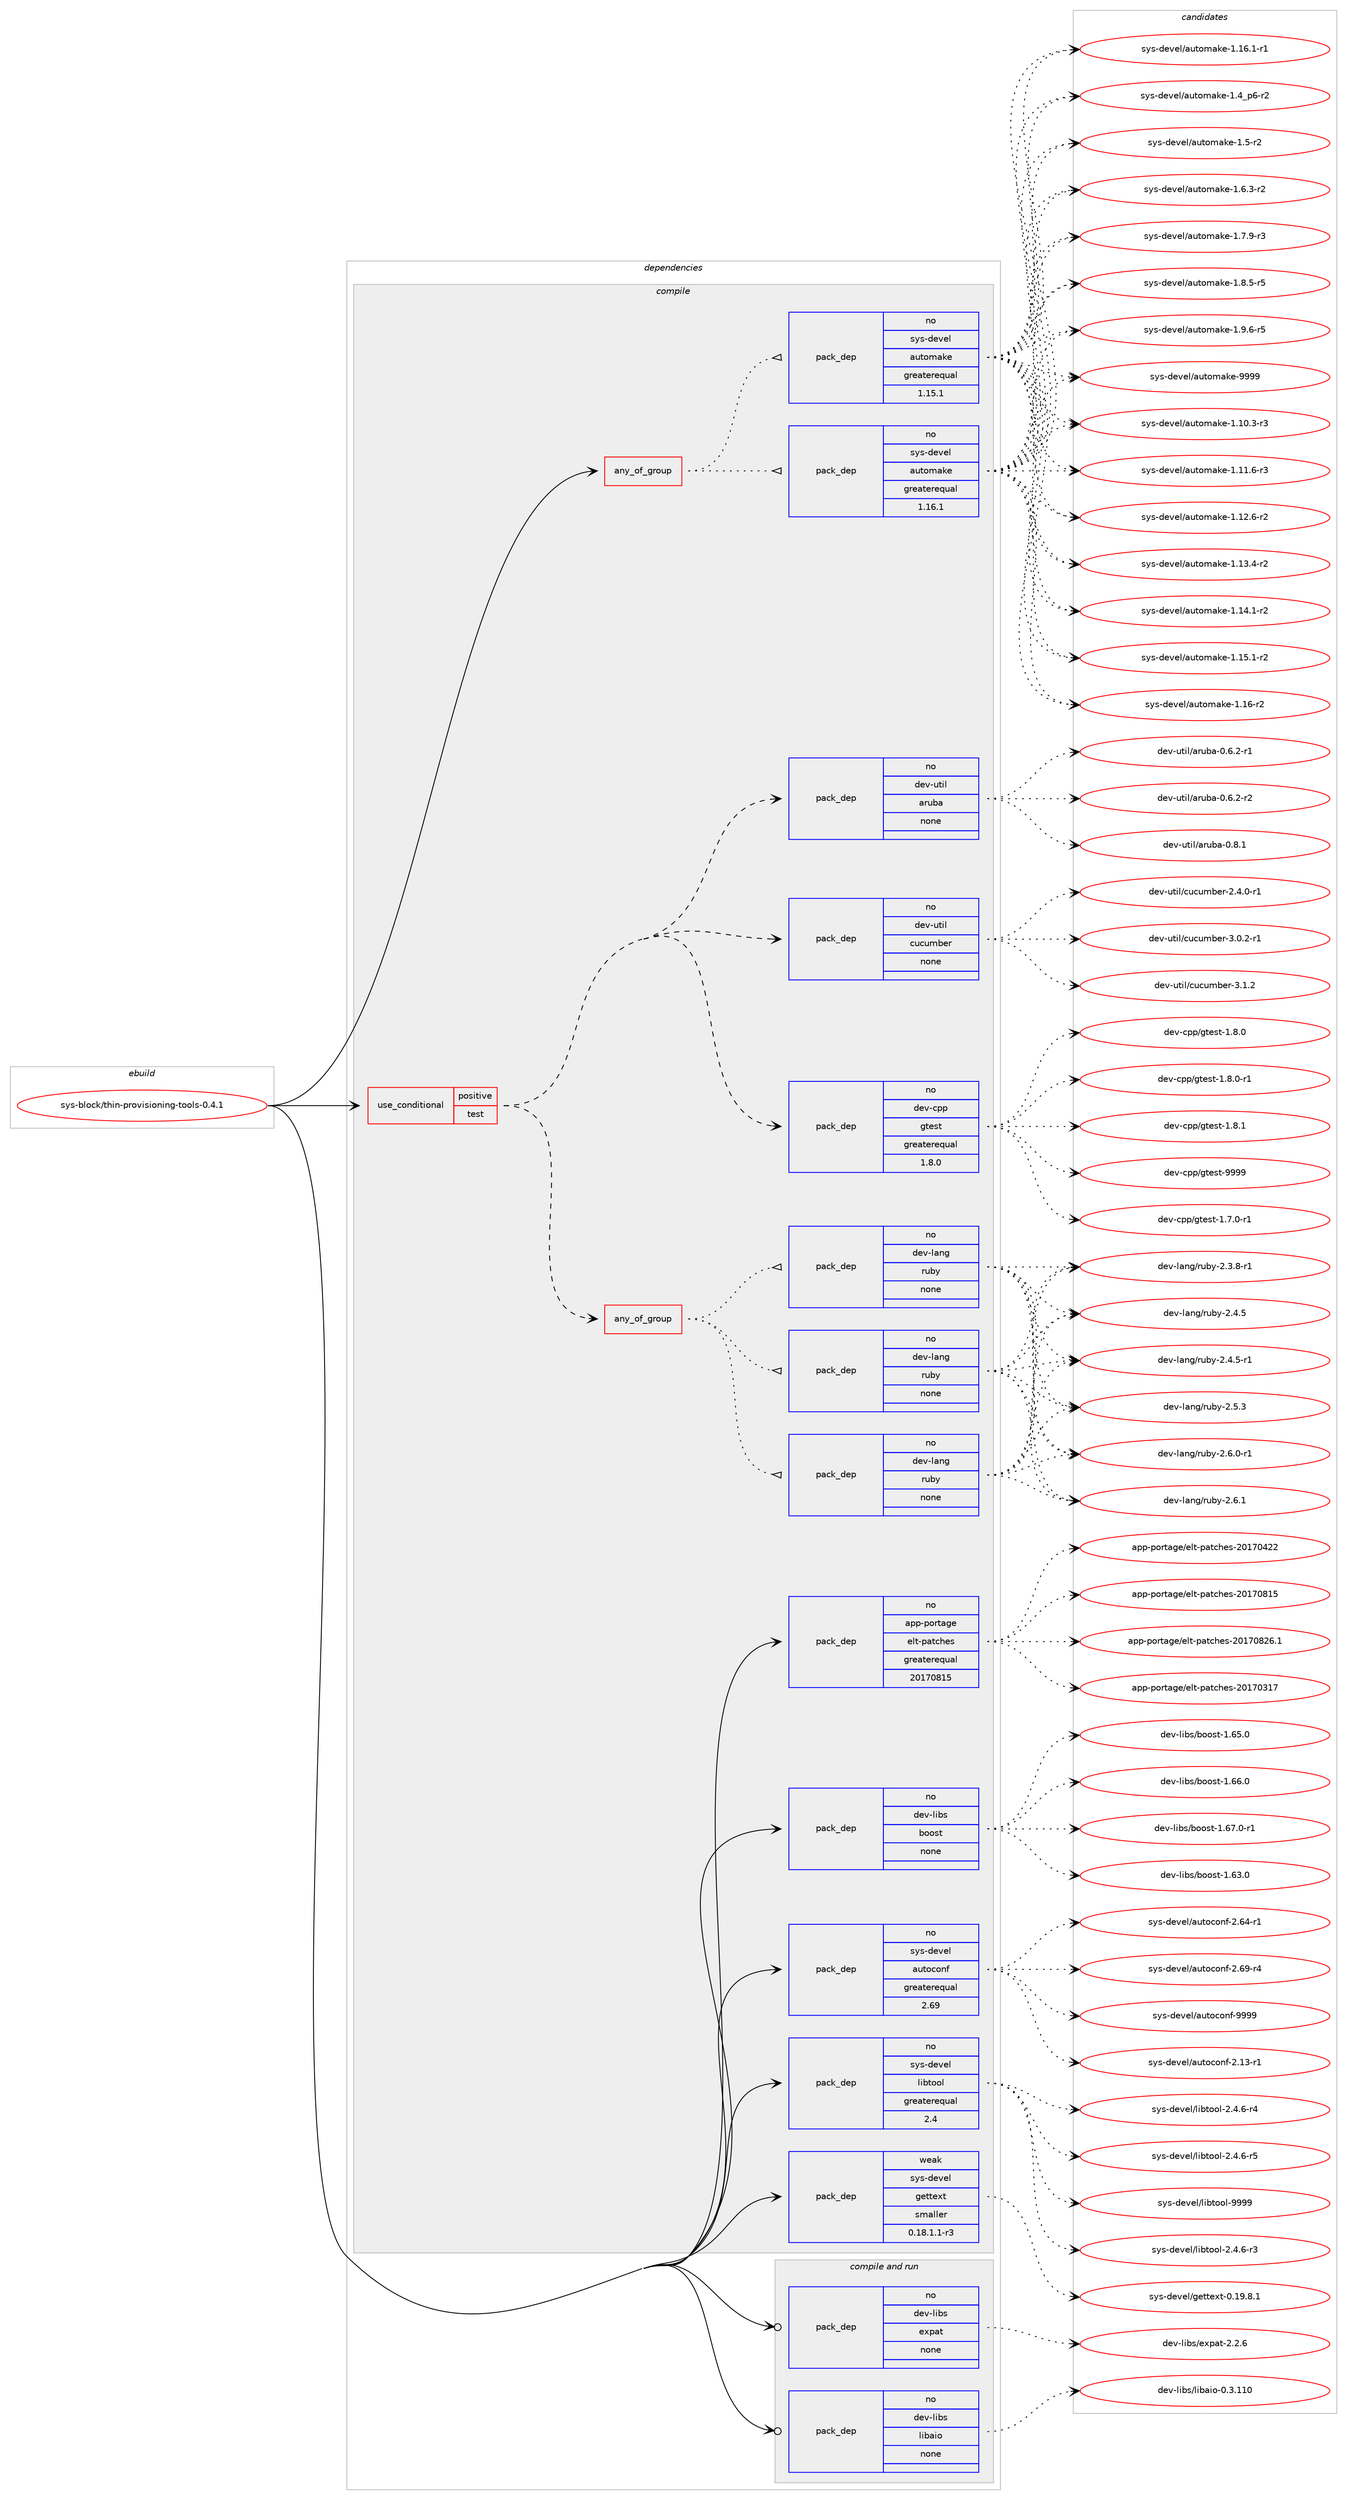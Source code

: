 digraph prolog {

# *************
# Graph options
# *************

newrank=true;
concentrate=true;
compound=true;
graph [rankdir=LR,fontname=Helvetica,fontsize=10,ranksep=1.5];#, ranksep=2.5, nodesep=0.2];
edge  [arrowhead=vee];
node  [fontname=Helvetica,fontsize=10];

# **********
# The ebuild
# **********

subgraph cluster_leftcol {
color=gray;
rank=same;
label=<<i>ebuild</i>>;
id [label="sys-block/thin-provisioning-tools-0.4.1", color=red, width=4, href="../sys-block/thin-provisioning-tools-0.4.1.svg"];
}

# ****************
# The dependencies
# ****************

subgraph cluster_midcol {
color=gray;
label=<<i>dependencies</i>>;
subgraph cluster_compile {
fillcolor="#eeeeee";
style=filled;
label=<<i>compile</i>>;
subgraph any27278 {
dependency1718998 [label=<<TABLE BORDER="0" CELLBORDER="1" CELLSPACING="0" CELLPADDING="4"><TR><TD CELLPADDING="10">any_of_group</TD></TR></TABLE>>, shape=none, color=red];subgraph pack1232726 {
dependency1718999 [label=<<TABLE BORDER="0" CELLBORDER="1" CELLSPACING="0" CELLPADDING="4" WIDTH="220"><TR><TD ROWSPAN="6" CELLPADDING="30">pack_dep</TD></TR><TR><TD WIDTH="110">no</TD></TR><TR><TD>sys-devel</TD></TR><TR><TD>automake</TD></TR><TR><TD>greaterequal</TD></TR><TR><TD>1.16.1</TD></TR></TABLE>>, shape=none, color=blue];
}
dependency1718998:e -> dependency1718999:w [weight=20,style="dotted",arrowhead="oinv"];
subgraph pack1232727 {
dependency1719000 [label=<<TABLE BORDER="0" CELLBORDER="1" CELLSPACING="0" CELLPADDING="4" WIDTH="220"><TR><TD ROWSPAN="6" CELLPADDING="30">pack_dep</TD></TR><TR><TD WIDTH="110">no</TD></TR><TR><TD>sys-devel</TD></TR><TR><TD>automake</TD></TR><TR><TD>greaterequal</TD></TR><TR><TD>1.15.1</TD></TR></TABLE>>, shape=none, color=blue];
}
dependency1718998:e -> dependency1719000:w [weight=20,style="dotted",arrowhead="oinv"];
}
id:e -> dependency1718998:w [weight=20,style="solid",arrowhead="vee"];
subgraph cond458114 {
dependency1719001 [label=<<TABLE BORDER="0" CELLBORDER="1" CELLSPACING="0" CELLPADDING="4"><TR><TD ROWSPAN="3" CELLPADDING="10">use_conditional</TD></TR><TR><TD>positive</TD></TR><TR><TD>test</TD></TR></TABLE>>, shape=none, color=red];
subgraph any27279 {
dependency1719002 [label=<<TABLE BORDER="0" CELLBORDER="1" CELLSPACING="0" CELLPADDING="4"><TR><TD CELLPADDING="10">any_of_group</TD></TR></TABLE>>, shape=none, color=red];subgraph pack1232728 {
dependency1719003 [label=<<TABLE BORDER="0" CELLBORDER="1" CELLSPACING="0" CELLPADDING="4" WIDTH="220"><TR><TD ROWSPAN="6" CELLPADDING="30">pack_dep</TD></TR><TR><TD WIDTH="110">no</TD></TR><TR><TD>dev-lang</TD></TR><TR><TD>ruby</TD></TR><TR><TD>none</TD></TR><TR><TD></TD></TR></TABLE>>, shape=none, color=blue];
}
dependency1719002:e -> dependency1719003:w [weight=20,style="dotted",arrowhead="oinv"];
subgraph pack1232729 {
dependency1719004 [label=<<TABLE BORDER="0" CELLBORDER="1" CELLSPACING="0" CELLPADDING="4" WIDTH="220"><TR><TD ROWSPAN="6" CELLPADDING="30">pack_dep</TD></TR><TR><TD WIDTH="110">no</TD></TR><TR><TD>dev-lang</TD></TR><TR><TD>ruby</TD></TR><TR><TD>none</TD></TR><TR><TD></TD></TR></TABLE>>, shape=none, color=blue];
}
dependency1719002:e -> dependency1719004:w [weight=20,style="dotted",arrowhead="oinv"];
subgraph pack1232730 {
dependency1719005 [label=<<TABLE BORDER="0" CELLBORDER="1" CELLSPACING="0" CELLPADDING="4" WIDTH="220"><TR><TD ROWSPAN="6" CELLPADDING="30">pack_dep</TD></TR><TR><TD WIDTH="110">no</TD></TR><TR><TD>dev-lang</TD></TR><TR><TD>ruby</TD></TR><TR><TD>none</TD></TR><TR><TD></TD></TR></TABLE>>, shape=none, color=blue];
}
dependency1719002:e -> dependency1719005:w [weight=20,style="dotted",arrowhead="oinv"];
}
dependency1719001:e -> dependency1719002:w [weight=20,style="dashed",arrowhead="vee"];
subgraph pack1232731 {
dependency1719006 [label=<<TABLE BORDER="0" CELLBORDER="1" CELLSPACING="0" CELLPADDING="4" WIDTH="220"><TR><TD ROWSPAN="6" CELLPADDING="30">pack_dep</TD></TR><TR><TD WIDTH="110">no</TD></TR><TR><TD>dev-cpp</TD></TR><TR><TD>gtest</TD></TR><TR><TD>greaterequal</TD></TR><TR><TD>1.8.0</TD></TR></TABLE>>, shape=none, color=blue];
}
dependency1719001:e -> dependency1719006:w [weight=20,style="dashed",arrowhead="vee"];
subgraph pack1232732 {
dependency1719007 [label=<<TABLE BORDER="0" CELLBORDER="1" CELLSPACING="0" CELLPADDING="4" WIDTH="220"><TR><TD ROWSPAN="6" CELLPADDING="30">pack_dep</TD></TR><TR><TD WIDTH="110">no</TD></TR><TR><TD>dev-util</TD></TR><TR><TD>cucumber</TD></TR><TR><TD>none</TD></TR><TR><TD></TD></TR></TABLE>>, shape=none, color=blue];
}
dependency1719001:e -> dependency1719007:w [weight=20,style="dashed",arrowhead="vee"];
subgraph pack1232733 {
dependency1719008 [label=<<TABLE BORDER="0" CELLBORDER="1" CELLSPACING="0" CELLPADDING="4" WIDTH="220"><TR><TD ROWSPAN="6" CELLPADDING="30">pack_dep</TD></TR><TR><TD WIDTH="110">no</TD></TR><TR><TD>dev-util</TD></TR><TR><TD>aruba</TD></TR><TR><TD>none</TD></TR><TR><TD></TD></TR></TABLE>>, shape=none, color=blue];
}
dependency1719001:e -> dependency1719008:w [weight=20,style="dashed",arrowhead="vee"];
}
id:e -> dependency1719001:w [weight=20,style="solid",arrowhead="vee"];
subgraph pack1232734 {
dependency1719009 [label=<<TABLE BORDER="0" CELLBORDER="1" CELLSPACING="0" CELLPADDING="4" WIDTH="220"><TR><TD ROWSPAN="6" CELLPADDING="30">pack_dep</TD></TR><TR><TD WIDTH="110">no</TD></TR><TR><TD>app-portage</TD></TR><TR><TD>elt-patches</TD></TR><TR><TD>greaterequal</TD></TR><TR><TD>20170815</TD></TR></TABLE>>, shape=none, color=blue];
}
id:e -> dependency1719009:w [weight=20,style="solid",arrowhead="vee"];
subgraph pack1232735 {
dependency1719010 [label=<<TABLE BORDER="0" CELLBORDER="1" CELLSPACING="0" CELLPADDING="4" WIDTH="220"><TR><TD ROWSPAN="6" CELLPADDING="30">pack_dep</TD></TR><TR><TD WIDTH="110">no</TD></TR><TR><TD>dev-libs</TD></TR><TR><TD>boost</TD></TR><TR><TD>none</TD></TR><TR><TD></TD></TR></TABLE>>, shape=none, color=blue];
}
id:e -> dependency1719010:w [weight=20,style="solid",arrowhead="vee"];
subgraph pack1232736 {
dependency1719011 [label=<<TABLE BORDER="0" CELLBORDER="1" CELLSPACING="0" CELLPADDING="4" WIDTH="220"><TR><TD ROWSPAN="6" CELLPADDING="30">pack_dep</TD></TR><TR><TD WIDTH="110">no</TD></TR><TR><TD>sys-devel</TD></TR><TR><TD>autoconf</TD></TR><TR><TD>greaterequal</TD></TR><TR><TD>2.69</TD></TR></TABLE>>, shape=none, color=blue];
}
id:e -> dependency1719011:w [weight=20,style="solid",arrowhead="vee"];
subgraph pack1232737 {
dependency1719012 [label=<<TABLE BORDER="0" CELLBORDER="1" CELLSPACING="0" CELLPADDING="4" WIDTH="220"><TR><TD ROWSPAN="6" CELLPADDING="30">pack_dep</TD></TR><TR><TD WIDTH="110">no</TD></TR><TR><TD>sys-devel</TD></TR><TR><TD>libtool</TD></TR><TR><TD>greaterequal</TD></TR><TR><TD>2.4</TD></TR></TABLE>>, shape=none, color=blue];
}
id:e -> dependency1719012:w [weight=20,style="solid",arrowhead="vee"];
subgraph pack1232738 {
dependency1719013 [label=<<TABLE BORDER="0" CELLBORDER="1" CELLSPACING="0" CELLPADDING="4" WIDTH="220"><TR><TD ROWSPAN="6" CELLPADDING="30">pack_dep</TD></TR><TR><TD WIDTH="110">weak</TD></TR><TR><TD>sys-devel</TD></TR><TR><TD>gettext</TD></TR><TR><TD>smaller</TD></TR><TR><TD>0.18.1.1-r3</TD></TR></TABLE>>, shape=none, color=blue];
}
id:e -> dependency1719013:w [weight=20,style="solid",arrowhead="vee"];
}
subgraph cluster_compileandrun {
fillcolor="#eeeeee";
style=filled;
label=<<i>compile and run</i>>;
subgraph pack1232739 {
dependency1719014 [label=<<TABLE BORDER="0" CELLBORDER="1" CELLSPACING="0" CELLPADDING="4" WIDTH="220"><TR><TD ROWSPAN="6" CELLPADDING="30">pack_dep</TD></TR><TR><TD WIDTH="110">no</TD></TR><TR><TD>dev-libs</TD></TR><TR><TD>expat</TD></TR><TR><TD>none</TD></TR><TR><TD></TD></TR></TABLE>>, shape=none, color=blue];
}
id:e -> dependency1719014:w [weight=20,style="solid",arrowhead="odotvee"];
subgraph pack1232740 {
dependency1719015 [label=<<TABLE BORDER="0" CELLBORDER="1" CELLSPACING="0" CELLPADDING="4" WIDTH="220"><TR><TD ROWSPAN="6" CELLPADDING="30">pack_dep</TD></TR><TR><TD WIDTH="110">no</TD></TR><TR><TD>dev-libs</TD></TR><TR><TD>libaio</TD></TR><TR><TD>none</TD></TR><TR><TD></TD></TR></TABLE>>, shape=none, color=blue];
}
id:e -> dependency1719015:w [weight=20,style="solid",arrowhead="odotvee"];
}
subgraph cluster_run {
fillcolor="#eeeeee";
style=filled;
label=<<i>run</i>>;
}
}

# **************
# The candidates
# **************

subgraph cluster_choices {
rank=same;
color=gray;
label=<<i>candidates</i>>;

subgraph choice1232726 {
color=black;
nodesep=1;
choice11512111545100101118101108479711711611110997107101454946494846514511451 [label="sys-devel/automake-1.10.3-r3", color=red, width=4,href="../sys-devel/automake-1.10.3-r3.svg"];
choice11512111545100101118101108479711711611110997107101454946494946544511451 [label="sys-devel/automake-1.11.6-r3", color=red, width=4,href="../sys-devel/automake-1.11.6-r3.svg"];
choice11512111545100101118101108479711711611110997107101454946495046544511450 [label="sys-devel/automake-1.12.6-r2", color=red, width=4,href="../sys-devel/automake-1.12.6-r2.svg"];
choice11512111545100101118101108479711711611110997107101454946495146524511450 [label="sys-devel/automake-1.13.4-r2", color=red, width=4,href="../sys-devel/automake-1.13.4-r2.svg"];
choice11512111545100101118101108479711711611110997107101454946495246494511450 [label="sys-devel/automake-1.14.1-r2", color=red, width=4,href="../sys-devel/automake-1.14.1-r2.svg"];
choice11512111545100101118101108479711711611110997107101454946495346494511450 [label="sys-devel/automake-1.15.1-r2", color=red, width=4,href="../sys-devel/automake-1.15.1-r2.svg"];
choice1151211154510010111810110847971171161111099710710145494649544511450 [label="sys-devel/automake-1.16-r2", color=red, width=4,href="../sys-devel/automake-1.16-r2.svg"];
choice11512111545100101118101108479711711611110997107101454946495446494511449 [label="sys-devel/automake-1.16.1-r1", color=red, width=4,href="../sys-devel/automake-1.16.1-r1.svg"];
choice115121115451001011181011084797117116111109971071014549465295112544511450 [label="sys-devel/automake-1.4_p6-r2", color=red, width=4,href="../sys-devel/automake-1.4_p6-r2.svg"];
choice11512111545100101118101108479711711611110997107101454946534511450 [label="sys-devel/automake-1.5-r2", color=red, width=4,href="../sys-devel/automake-1.5-r2.svg"];
choice115121115451001011181011084797117116111109971071014549465446514511450 [label="sys-devel/automake-1.6.3-r2", color=red, width=4,href="../sys-devel/automake-1.6.3-r2.svg"];
choice115121115451001011181011084797117116111109971071014549465546574511451 [label="sys-devel/automake-1.7.9-r3", color=red, width=4,href="../sys-devel/automake-1.7.9-r3.svg"];
choice115121115451001011181011084797117116111109971071014549465646534511453 [label="sys-devel/automake-1.8.5-r5", color=red, width=4,href="../sys-devel/automake-1.8.5-r5.svg"];
choice115121115451001011181011084797117116111109971071014549465746544511453 [label="sys-devel/automake-1.9.6-r5", color=red, width=4,href="../sys-devel/automake-1.9.6-r5.svg"];
choice115121115451001011181011084797117116111109971071014557575757 [label="sys-devel/automake-9999", color=red, width=4,href="../sys-devel/automake-9999.svg"];
dependency1718999:e -> choice11512111545100101118101108479711711611110997107101454946494846514511451:w [style=dotted,weight="100"];
dependency1718999:e -> choice11512111545100101118101108479711711611110997107101454946494946544511451:w [style=dotted,weight="100"];
dependency1718999:e -> choice11512111545100101118101108479711711611110997107101454946495046544511450:w [style=dotted,weight="100"];
dependency1718999:e -> choice11512111545100101118101108479711711611110997107101454946495146524511450:w [style=dotted,weight="100"];
dependency1718999:e -> choice11512111545100101118101108479711711611110997107101454946495246494511450:w [style=dotted,weight="100"];
dependency1718999:e -> choice11512111545100101118101108479711711611110997107101454946495346494511450:w [style=dotted,weight="100"];
dependency1718999:e -> choice1151211154510010111810110847971171161111099710710145494649544511450:w [style=dotted,weight="100"];
dependency1718999:e -> choice11512111545100101118101108479711711611110997107101454946495446494511449:w [style=dotted,weight="100"];
dependency1718999:e -> choice115121115451001011181011084797117116111109971071014549465295112544511450:w [style=dotted,weight="100"];
dependency1718999:e -> choice11512111545100101118101108479711711611110997107101454946534511450:w [style=dotted,weight="100"];
dependency1718999:e -> choice115121115451001011181011084797117116111109971071014549465446514511450:w [style=dotted,weight="100"];
dependency1718999:e -> choice115121115451001011181011084797117116111109971071014549465546574511451:w [style=dotted,weight="100"];
dependency1718999:e -> choice115121115451001011181011084797117116111109971071014549465646534511453:w [style=dotted,weight="100"];
dependency1718999:e -> choice115121115451001011181011084797117116111109971071014549465746544511453:w [style=dotted,weight="100"];
dependency1718999:e -> choice115121115451001011181011084797117116111109971071014557575757:w [style=dotted,weight="100"];
}
subgraph choice1232727 {
color=black;
nodesep=1;
choice11512111545100101118101108479711711611110997107101454946494846514511451 [label="sys-devel/automake-1.10.3-r3", color=red, width=4,href="../sys-devel/automake-1.10.3-r3.svg"];
choice11512111545100101118101108479711711611110997107101454946494946544511451 [label="sys-devel/automake-1.11.6-r3", color=red, width=4,href="../sys-devel/automake-1.11.6-r3.svg"];
choice11512111545100101118101108479711711611110997107101454946495046544511450 [label="sys-devel/automake-1.12.6-r2", color=red, width=4,href="../sys-devel/automake-1.12.6-r2.svg"];
choice11512111545100101118101108479711711611110997107101454946495146524511450 [label="sys-devel/automake-1.13.4-r2", color=red, width=4,href="../sys-devel/automake-1.13.4-r2.svg"];
choice11512111545100101118101108479711711611110997107101454946495246494511450 [label="sys-devel/automake-1.14.1-r2", color=red, width=4,href="../sys-devel/automake-1.14.1-r2.svg"];
choice11512111545100101118101108479711711611110997107101454946495346494511450 [label="sys-devel/automake-1.15.1-r2", color=red, width=4,href="../sys-devel/automake-1.15.1-r2.svg"];
choice1151211154510010111810110847971171161111099710710145494649544511450 [label="sys-devel/automake-1.16-r2", color=red, width=4,href="../sys-devel/automake-1.16-r2.svg"];
choice11512111545100101118101108479711711611110997107101454946495446494511449 [label="sys-devel/automake-1.16.1-r1", color=red, width=4,href="../sys-devel/automake-1.16.1-r1.svg"];
choice115121115451001011181011084797117116111109971071014549465295112544511450 [label="sys-devel/automake-1.4_p6-r2", color=red, width=4,href="../sys-devel/automake-1.4_p6-r2.svg"];
choice11512111545100101118101108479711711611110997107101454946534511450 [label="sys-devel/automake-1.5-r2", color=red, width=4,href="../sys-devel/automake-1.5-r2.svg"];
choice115121115451001011181011084797117116111109971071014549465446514511450 [label="sys-devel/automake-1.6.3-r2", color=red, width=4,href="../sys-devel/automake-1.6.3-r2.svg"];
choice115121115451001011181011084797117116111109971071014549465546574511451 [label="sys-devel/automake-1.7.9-r3", color=red, width=4,href="../sys-devel/automake-1.7.9-r3.svg"];
choice115121115451001011181011084797117116111109971071014549465646534511453 [label="sys-devel/automake-1.8.5-r5", color=red, width=4,href="../sys-devel/automake-1.8.5-r5.svg"];
choice115121115451001011181011084797117116111109971071014549465746544511453 [label="sys-devel/automake-1.9.6-r5", color=red, width=4,href="../sys-devel/automake-1.9.6-r5.svg"];
choice115121115451001011181011084797117116111109971071014557575757 [label="sys-devel/automake-9999", color=red, width=4,href="../sys-devel/automake-9999.svg"];
dependency1719000:e -> choice11512111545100101118101108479711711611110997107101454946494846514511451:w [style=dotted,weight="100"];
dependency1719000:e -> choice11512111545100101118101108479711711611110997107101454946494946544511451:w [style=dotted,weight="100"];
dependency1719000:e -> choice11512111545100101118101108479711711611110997107101454946495046544511450:w [style=dotted,weight="100"];
dependency1719000:e -> choice11512111545100101118101108479711711611110997107101454946495146524511450:w [style=dotted,weight="100"];
dependency1719000:e -> choice11512111545100101118101108479711711611110997107101454946495246494511450:w [style=dotted,weight="100"];
dependency1719000:e -> choice11512111545100101118101108479711711611110997107101454946495346494511450:w [style=dotted,weight="100"];
dependency1719000:e -> choice1151211154510010111810110847971171161111099710710145494649544511450:w [style=dotted,weight="100"];
dependency1719000:e -> choice11512111545100101118101108479711711611110997107101454946495446494511449:w [style=dotted,weight="100"];
dependency1719000:e -> choice115121115451001011181011084797117116111109971071014549465295112544511450:w [style=dotted,weight="100"];
dependency1719000:e -> choice11512111545100101118101108479711711611110997107101454946534511450:w [style=dotted,weight="100"];
dependency1719000:e -> choice115121115451001011181011084797117116111109971071014549465446514511450:w [style=dotted,weight="100"];
dependency1719000:e -> choice115121115451001011181011084797117116111109971071014549465546574511451:w [style=dotted,weight="100"];
dependency1719000:e -> choice115121115451001011181011084797117116111109971071014549465646534511453:w [style=dotted,weight="100"];
dependency1719000:e -> choice115121115451001011181011084797117116111109971071014549465746544511453:w [style=dotted,weight="100"];
dependency1719000:e -> choice115121115451001011181011084797117116111109971071014557575757:w [style=dotted,weight="100"];
}
subgraph choice1232728 {
color=black;
nodesep=1;
choice100101118451089711010347114117981214550465146564511449 [label="dev-lang/ruby-2.3.8-r1", color=red, width=4,href="../dev-lang/ruby-2.3.8-r1.svg"];
choice10010111845108971101034711411798121455046524653 [label="dev-lang/ruby-2.4.5", color=red, width=4,href="../dev-lang/ruby-2.4.5.svg"];
choice100101118451089711010347114117981214550465246534511449 [label="dev-lang/ruby-2.4.5-r1", color=red, width=4,href="../dev-lang/ruby-2.4.5-r1.svg"];
choice10010111845108971101034711411798121455046534651 [label="dev-lang/ruby-2.5.3", color=red, width=4,href="../dev-lang/ruby-2.5.3.svg"];
choice100101118451089711010347114117981214550465446484511449 [label="dev-lang/ruby-2.6.0-r1", color=red, width=4,href="../dev-lang/ruby-2.6.0-r1.svg"];
choice10010111845108971101034711411798121455046544649 [label="dev-lang/ruby-2.6.1", color=red, width=4,href="../dev-lang/ruby-2.6.1.svg"];
dependency1719003:e -> choice100101118451089711010347114117981214550465146564511449:w [style=dotted,weight="100"];
dependency1719003:e -> choice10010111845108971101034711411798121455046524653:w [style=dotted,weight="100"];
dependency1719003:e -> choice100101118451089711010347114117981214550465246534511449:w [style=dotted,weight="100"];
dependency1719003:e -> choice10010111845108971101034711411798121455046534651:w [style=dotted,weight="100"];
dependency1719003:e -> choice100101118451089711010347114117981214550465446484511449:w [style=dotted,weight="100"];
dependency1719003:e -> choice10010111845108971101034711411798121455046544649:w [style=dotted,weight="100"];
}
subgraph choice1232729 {
color=black;
nodesep=1;
choice100101118451089711010347114117981214550465146564511449 [label="dev-lang/ruby-2.3.8-r1", color=red, width=4,href="../dev-lang/ruby-2.3.8-r1.svg"];
choice10010111845108971101034711411798121455046524653 [label="dev-lang/ruby-2.4.5", color=red, width=4,href="../dev-lang/ruby-2.4.5.svg"];
choice100101118451089711010347114117981214550465246534511449 [label="dev-lang/ruby-2.4.5-r1", color=red, width=4,href="../dev-lang/ruby-2.4.5-r1.svg"];
choice10010111845108971101034711411798121455046534651 [label="dev-lang/ruby-2.5.3", color=red, width=4,href="../dev-lang/ruby-2.5.3.svg"];
choice100101118451089711010347114117981214550465446484511449 [label="dev-lang/ruby-2.6.0-r1", color=red, width=4,href="../dev-lang/ruby-2.6.0-r1.svg"];
choice10010111845108971101034711411798121455046544649 [label="dev-lang/ruby-2.6.1", color=red, width=4,href="../dev-lang/ruby-2.6.1.svg"];
dependency1719004:e -> choice100101118451089711010347114117981214550465146564511449:w [style=dotted,weight="100"];
dependency1719004:e -> choice10010111845108971101034711411798121455046524653:w [style=dotted,weight="100"];
dependency1719004:e -> choice100101118451089711010347114117981214550465246534511449:w [style=dotted,weight="100"];
dependency1719004:e -> choice10010111845108971101034711411798121455046534651:w [style=dotted,weight="100"];
dependency1719004:e -> choice100101118451089711010347114117981214550465446484511449:w [style=dotted,weight="100"];
dependency1719004:e -> choice10010111845108971101034711411798121455046544649:w [style=dotted,weight="100"];
}
subgraph choice1232730 {
color=black;
nodesep=1;
choice100101118451089711010347114117981214550465146564511449 [label="dev-lang/ruby-2.3.8-r1", color=red, width=4,href="../dev-lang/ruby-2.3.8-r1.svg"];
choice10010111845108971101034711411798121455046524653 [label="dev-lang/ruby-2.4.5", color=red, width=4,href="../dev-lang/ruby-2.4.5.svg"];
choice100101118451089711010347114117981214550465246534511449 [label="dev-lang/ruby-2.4.5-r1", color=red, width=4,href="../dev-lang/ruby-2.4.5-r1.svg"];
choice10010111845108971101034711411798121455046534651 [label="dev-lang/ruby-2.5.3", color=red, width=4,href="../dev-lang/ruby-2.5.3.svg"];
choice100101118451089711010347114117981214550465446484511449 [label="dev-lang/ruby-2.6.0-r1", color=red, width=4,href="../dev-lang/ruby-2.6.0-r1.svg"];
choice10010111845108971101034711411798121455046544649 [label="dev-lang/ruby-2.6.1", color=red, width=4,href="../dev-lang/ruby-2.6.1.svg"];
dependency1719005:e -> choice100101118451089711010347114117981214550465146564511449:w [style=dotted,weight="100"];
dependency1719005:e -> choice10010111845108971101034711411798121455046524653:w [style=dotted,weight="100"];
dependency1719005:e -> choice100101118451089711010347114117981214550465246534511449:w [style=dotted,weight="100"];
dependency1719005:e -> choice10010111845108971101034711411798121455046534651:w [style=dotted,weight="100"];
dependency1719005:e -> choice100101118451089711010347114117981214550465446484511449:w [style=dotted,weight="100"];
dependency1719005:e -> choice10010111845108971101034711411798121455046544649:w [style=dotted,weight="100"];
}
subgraph choice1232731 {
color=black;
nodesep=1;
choice1001011184599112112471031161011151164549465546484511449 [label="dev-cpp/gtest-1.7.0-r1", color=red, width=4,href="../dev-cpp/gtest-1.7.0-r1.svg"];
choice100101118459911211247103116101115116454946564648 [label="dev-cpp/gtest-1.8.0", color=red, width=4,href="../dev-cpp/gtest-1.8.0.svg"];
choice1001011184599112112471031161011151164549465646484511449 [label="dev-cpp/gtest-1.8.0-r1", color=red, width=4,href="../dev-cpp/gtest-1.8.0-r1.svg"];
choice100101118459911211247103116101115116454946564649 [label="dev-cpp/gtest-1.8.1", color=red, width=4,href="../dev-cpp/gtest-1.8.1.svg"];
choice1001011184599112112471031161011151164557575757 [label="dev-cpp/gtest-9999", color=red, width=4,href="../dev-cpp/gtest-9999.svg"];
dependency1719006:e -> choice1001011184599112112471031161011151164549465546484511449:w [style=dotted,weight="100"];
dependency1719006:e -> choice100101118459911211247103116101115116454946564648:w [style=dotted,weight="100"];
dependency1719006:e -> choice1001011184599112112471031161011151164549465646484511449:w [style=dotted,weight="100"];
dependency1719006:e -> choice100101118459911211247103116101115116454946564649:w [style=dotted,weight="100"];
dependency1719006:e -> choice1001011184599112112471031161011151164557575757:w [style=dotted,weight="100"];
}
subgraph choice1232732 {
color=black;
nodesep=1;
choice10010111845117116105108479911799117109981011144550465246484511449 [label="dev-util/cucumber-2.4.0-r1", color=red, width=4,href="../dev-util/cucumber-2.4.0-r1.svg"];
choice10010111845117116105108479911799117109981011144551464846504511449 [label="dev-util/cucumber-3.0.2-r1", color=red, width=4,href="../dev-util/cucumber-3.0.2-r1.svg"];
choice1001011184511711610510847991179911710998101114455146494650 [label="dev-util/cucumber-3.1.2", color=red, width=4,href="../dev-util/cucumber-3.1.2.svg"];
dependency1719007:e -> choice10010111845117116105108479911799117109981011144550465246484511449:w [style=dotted,weight="100"];
dependency1719007:e -> choice10010111845117116105108479911799117109981011144551464846504511449:w [style=dotted,weight="100"];
dependency1719007:e -> choice1001011184511711610510847991179911710998101114455146494650:w [style=dotted,weight="100"];
}
subgraph choice1232733 {
color=black;
nodesep=1;
choice10010111845117116105108479711411798974548465446504511449 [label="dev-util/aruba-0.6.2-r1", color=red, width=4,href="../dev-util/aruba-0.6.2-r1.svg"];
choice10010111845117116105108479711411798974548465446504511450 [label="dev-util/aruba-0.6.2-r2", color=red, width=4,href="../dev-util/aruba-0.6.2-r2.svg"];
choice1001011184511711610510847971141179897454846564649 [label="dev-util/aruba-0.8.1", color=red, width=4,href="../dev-util/aruba-0.8.1.svg"];
dependency1719008:e -> choice10010111845117116105108479711411798974548465446504511449:w [style=dotted,weight="100"];
dependency1719008:e -> choice10010111845117116105108479711411798974548465446504511450:w [style=dotted,weight="100"];
dependency1719008:e -> choice1001011184511711610510847971141179897454846564649:w [style=dotted,weight="100"];
}
subgraph choice1232734 {
color=black;
nodesep=1;
choice97112112451121111141169710310147101108116451129711699104101115455048495548514955 [label="app-portage/elt-patches-20170317", color=red, width=4,href="../app-portage/elt-patches-20170317.svg"];
choice97112112451121111141169710310147101108116451129711699104101115455048495548525050 [label="app-portage/elt-patches-20170422", color=red, width=4,href="../app-portage/elt-patches-20170422.svg"];
choice97112112451121111141169710310147101108116451129711699104101115455048495548564953 [label="app-portage/elt-patches-20170815", color=red, width=4,href="../app-portage/elt-patches-20170815.svg"];
choice971121124511211111411697103101471011081164511297116991041011154550484955485650544649 [label="app-portage/elt-patches-20170826.1", color=red, width=4,href="../app-portage/elt-patches-20170826.1.svg"];
dependency1719009:e -> choice97112112451121111141169710310147101108116451129711699104101115455048495548514955:w [style=dotted,weight="100"];
dependency1719009:e -> choice97112112451121111141169710310147101108116451129711699104101115455048495548525050:w [style=dotted,weight="100"];
dependency1719009:e -> choice97112112451121111141169710310147101108116451129711699104101115455048495548564953:w [style=dotted,weight="100"];
dependency1719009:e -> choice971121124511211111411697103101471011081164511297116991041011154550484955485650544649:w [style=dotted,weight="100"];
}
subgraph choice1232735 {
color=black;
nodesep=1;
choice1001011184510810598115479811111111511645494654514648 [label="dev-libs/boost-1.63.0", color=red, width=4,href="../dev-libs/boost-1.63.0.svg"];
choice1001011184510810598115479811111111511645494654534648 [label="dev-libs/boost-1.65.0", color=red, width=4,href="../dev-libs/boost-1.65.0.svg"];
choice1001011184510810598115479811111111511645494654544648 [label="dev-libs/boost-1.66.0", color=red, width=4,href="../dev-libs/boost-1.66.0.svg"];
choice10010111845108105981154798111111115116454946545546484511449 [label="dev-libs/boost-1.67.0-r1", color=red, width=4,href="../dev-libs/boost-1.67.0-r1.svg"];
dependency1719010:e -> choice1001011184510810598115479811111111511645494654514648:w [style=dotted,weight="100"];
dependency1719010:e -> choice1001011184510810598115479811111111511645494654534648:w [style=dotted,weight="100"];
dependency1719010:e -> choice1001011184510810598115479811111111511645494654544648:w [style=dotted,weight="100"];
dependency1719010:e -> choice10010111845108105981154798111111115116454946545546484511449:w [style=dotted,weight="100"];
}
subgraph choice1232736 {
color=black;
nodesep=1;
choice1151211154510010111810110847971171161119911111010245504649514511449 [label="sys-devel/autoconf-2.13-r1", color=red, width=4,href="../sys-devel/autoconf-2.13-r1.svg"];
choice1151211154510010111810110847971171161119911111010245504654524511449 [label="sys-devel/autoconf-2.64-r1", color=red, width=4,href="../sys-devel/autoconf-2.64-r1.svg"];
choice1151211154510010111810110847971171161119911111010245504654574511452 [label="sys-devel/autoconf-2.69-r4", color=red, width=4,href="../sys-devel/autoconf-2.69-r4.svg"];
choice115121115451001011181011084797117116111991111101024557575757 [label="sys-devel/autoconf-9999", color=red, width=4,href="../sys-devel/autoconf-9999.svg"];
dependency1719011:e -> choice1151211154510010111810110847971171161119911111010245504649514511449:w [style=dotted,weight="100"];
dependency1719011:e -> choice1151211154510010111810110847971171161119911111010245504654524511449:w [style=dotted,weight="100"];
dependency1719011:e -> choice1151211154510010111810110847971171161119911111010245504654574511452:w [style=dotted,weight="100"];
dependency1719011:e -> choice115121115451001011181011084797117116111991111101024557575757:w [style=dotted,weight="100"];
}
subgraph choice1232737 {
color=black;
nodesep=1;
choice1151211154510010111810110847108105981161111111084550465246544511451 [label="sys-devel/libtool-2.4.6-r3", color=red, width=4,href="../sys-devel/libtool-2.4.6-r3.svg"];
choice1151211154510010111810110847108105981161111111084550465246544511452 [label="sys-devel/libtool-2.4.6-r4", color=red, width=4,href="../sys-devel/libtool-2.4.6-r4.svg"];
choice1151211154510010111810110847108105981161111111084550465246544511453 [label="sys-devel/libtool-2.4.6-r5", color=red, width=4,href="../sys-devel/libtool-2.4.6-r5.svg"];
choice1151211154510010111810110847108105981161111111084557575757 [label="sys-devel/libtool-9999", color=red, width=4,href="../sys-devel/libtool-9999.svg"];
dependency1719012:e -> choice1151211154510010111810110847108105981161111111084550465246544511451:w [style=dotted,weight="100"];
dependency1719012:e -> choice1151211154510010111810110847108105981161111111084550465246544511452:w [style=dotted,weight="100"];
dependency1719012:e -> choice1151211154510010111810110847108105981161111111084550465246544511453:w [style=dotted,weight="100"];
dependency1719012:e -> choice1151211154510010111810110847108105981161111111084557575757:w [style=dotted,weight="100"];
}
subgraph choice1232738 {
color=black;
nodesep=1;
choice1151211154510010111810110847103101116116101120116454846495746564649 [label="sys-devel/gettext-0.19.8.1", color=red, width=4,href="../sys-devel/gettext-0.19.8.1.svg"];
dependency1719013:e -> choice1151211154510010111810110847103101116116101120116454846495746564649:w [style=dotted,weight="100"];
}
subgraph choice1232739 {
color=black;
nodesep=1;
choice10010111845108105981154710112011297116455046504654 [label="dev-libs/expat-2.2.6", color=red, width=4,href="../dev-libs/expat-2.2.6.svg"];
dependency1719014:e -> choice10010111845108105981154710112011297116455046504654:w [style=dotted,weight="100"];
}
subgraph choice1232740 {
color=black;
nodesep=1;
choice10010111845108105981154710810598971051114548465146494948 [label="dev-libs/libaio-0.3.110", color=red, width=4,href="../dev-libs/libaio-0.3.110.svg"];
dependency1719015:e -> choice10010111845108105981154710810598971051114548465146494948:w [style=dotted,weight="100"];
}
}

}
